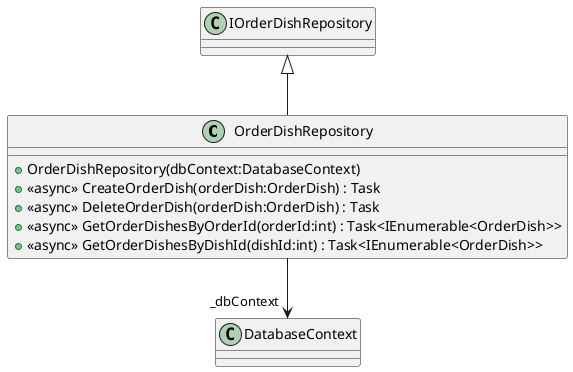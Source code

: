 @startuml
class OrderDishRepository {
    + OrderDishRepository(dbContext:DatabaseContext)
    + <<async>> CreateOrderDish(orderDish:OrderDish) : Task
    + <<async>> DeleteOrderDish(orderDish:OrderDish) : Task
    + <<async>> GetOrderDishesByOrderId(orderId:int) : Task<IEnumerable<OrderDish>>
    + <<async>> GetOrderDishesByDishId(dishId:int) : Task<IEnumerable<OrderDish>>
}
IOrderDishRepository <|-- OrderDishRepository
OrderDishRepository --> "_dbContext" DatabaseContext
@enduml
